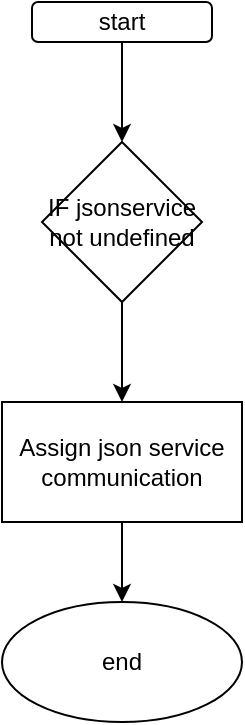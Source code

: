 <mxfile version="18.0.1" type="github">
  <diagram id="ceKti_Ka-W3cxVjrc0Ye" name="Page-1">
    <mxGraphModel dx="1038" dy="579" grid="1" gridSize="10" guides="1" tooltips="1" connect="1" arrows="1" fold="1" page="1" pageScale="1" pageWidth="850" pageHeight="1100" math="0" shadow="0">
      <root>
        <mxCell id="0" />
        <mxCell id="1" parent="0" />
        <mxCell id="2V-dep1MJQikqU99-sC5-2" value="" style="edgeStyle=orthogonalEdgeStyle;rounded=0;orthogonalLoop=1;jettySize=auto;html=1;" edge="1" parent="1" source="NSxaghfgCX7ByZmKsTus-2" target="2V-dep1MJQikqU99-sC5-1">
          <mxGeometry relative="1" as="geometry" />
        </mxCell>
        <mxCell id="NSxaghfgCX7ByZmKsTus-2" value="start" style="rounded=1;whiteSpace=wrap;html=1;" parent="1" vertex="1">
          <mxGeometry x="40" y="40" width="90" height="20" as="geometry" />
        </mxCell>
        <mxCell id="2V-dep1MJQikqU99-sC5-4" value="" style="edgeStyle=orthogonalEdgeStyle;rounded=0;orthogonalLoop=1;jettySize=auto;html=1;" edge="1" parent="1" source="2V-dep1MJQikqU99-sC5-1" target="2V-dep1MJQikqU99-sC5-3">
          <mxGeometry relative="1" as="geometry" />
        </mxCell>
        <mxCell id="2V-dep1MJQikqU99-sC5-1" value="IF jsonservice not undefined" style="rhombus;whiteSpace=wrap;html=1;" vertex="1" parent="1">
          <mxGeometry x="45" y="110" width="80" height="80" as="geometry" />
        </mxCell>
        <mxCell id="2V-dep1MJQikqU99-sC5-6" value="" style="edgeStyle=orthogonalEdgeStyle;rounded=0;orthogonalLoop=1;jettySize=auto;html=1;" edge="1" parent="1" source="2V-dep1MJQikqU99-sC5-3" target="2V-dep1MJQikqU99-sC5-5">
          <mxGeometry relative="1" as="geometry" />
        </mxCell>
        <mxCell id="2V-dep1MJQikqU99-sC5-3" value="Assign json service communication" style="whiteSpace=wrap;html=1;" vertex="1" parent="1">
          <mxGeometry x="25" y="240" width="120" height="60" as="geometry" />
        </mxCell>
        <mxCell id="2V-dep1MJQikqU99-sC5-5" value="end" style="ellipse;whiteSpace=wrap;html=1;" vertex="1" parent="1">
          <mxGeometry x="25" y="340" width="120" height="60" as="geometry" />
        </mxCell>
      </root>
    </mxGraphModel>
  </diagram>
</mxfile>
